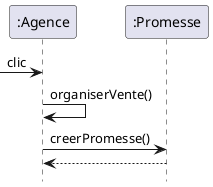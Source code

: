 
@startuml

hide footbox

participant ":Agence" As A
participant ":Promesse" As Pro

[-> A : clic
A -> A : organiserVente()
A -> Pro : creerPromesse()
Pro --> A :

@enduml
